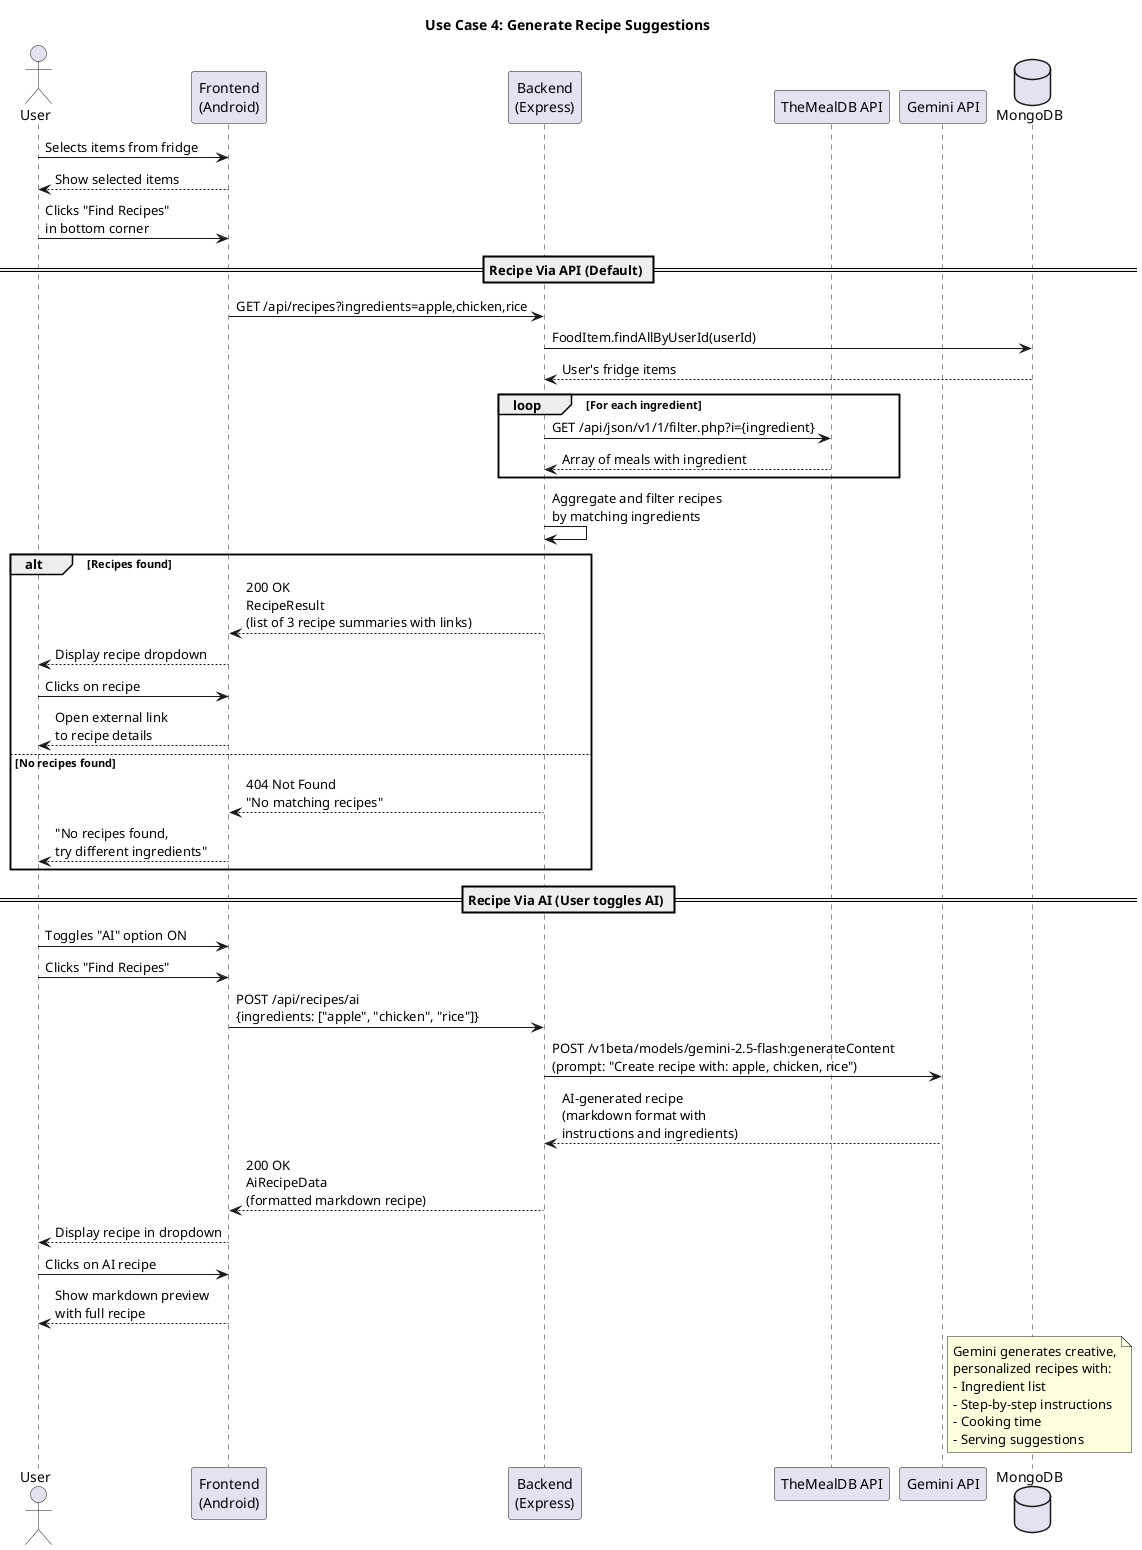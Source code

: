 @startuml
title Use Case 4: Generate Recipe Suggestions

actor User
participant "Frontend\n(Android)" as Frontend
participant "Backend\n(Express)" as Backend
participant "TheMealDB API" as MealDB
participant "Gemini API" as Gemini
database "MongoDB" as DB

User -> Frontend: Selects items from fridge
Frontend --> User: Show selected items
User -> Frontend: Clicks "Find Recipes"\nin bottom corner

== Recipe Via API (Default) ==
Frontend -> Backend: GET /api/recipes?ingredients=apple,chicken,rice

Backend -> DB: FoodItem.findAllByUserId(userId)
DB --> Backend: User's fridge items

loop For each ingredient
    Backend -> MealDB: GET /api/json/v1/1/filter.php?i={ingredient}
    MealDB --> Backend: Array of meals with ingredient
end

Backend -> Backend: Aggregate and filter recipes\nby matching ingredients

alt Recipes found
    Backend --> Frontend: 200 OK\nRecipeResult\n(list of 3 recipe summaries with links)
    Frontend --> User: Display recipe dropdown
    User -> Frontend: Clicks on recipe
    Frontend --> User: Open external link\nto recipe details
else No recipes found
    Backend --> Frontend: 404 Not Found\n"No matching recipes"
    Frontend --> User: "No recipes found,\ntry different ingredients"
end

== Recipe Via AI (User toggles AI) ==
User -> Frontend: Toggles "AI" option ON
User -> Frontend: Clicks "Find Recipes"
Frontend -> Backend: POST /api/recipes/ai\n{ingredients: ["apple", "chicken", "rice"]}

Backend -> Gemini: POST /v1beta/models/gemini-2.5-flash:generateContent\n(prompt: "Create recipe with: apple, chicken, rice")
Gemini --> Backend: AI-generated recipe\n(markdown format with\ninstructions and ingredients)

Backend --> Frontend: 200 OK\nAiRecipeData\n(formatted markdown recipe)
Frontend --> User: Display recipe in dropdown
User -> Frontend: Clicks on AI recipe
Frontend --> User: Show markdown preview\nwith full recipe

note right of Gemini
  Gemini generates creative,
  personalized recipes with:
  - Ingredient list
  - Step-by-step instructions
  - Cooking time
  - Serving suggestions
end note

@enduml
